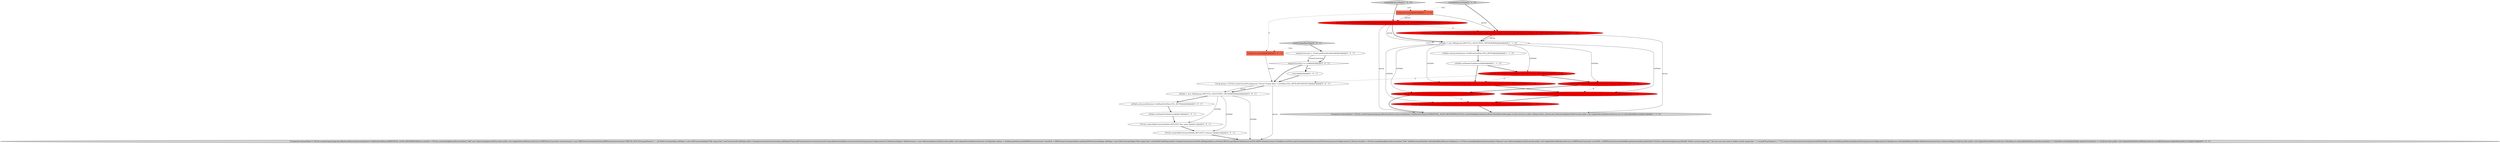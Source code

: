 digraph {
0 [style = filled, label = "refTable = new Table(group,SWT.FULL_SELECTION | SWT.BORDER)@@@4@@@['1', '1', '0']", fillcolor = white, shape = ellipse image = "AAA0AAABBB1BBB"];
3 [style = filled, label = "refTable.setLayoutData(new GridData(GridData.FILL_BOTH))@@@5@@@['1', '1', '0']", fillcolor = white, shape = ellipse image = "AAA0AAABBB1BBB"];
18 [style = filled, label = "uniqueConstraint == null@@@4@@@['0', '0', '1']", fillcolor = white, shape = diamond image = "AAA0AAABBB3BBB"];
4 [style = filled, label = "UIUtils.createTableColumn(refTable,SWT.LEFT,\"Source Datasource\")@@@9@@@['1', '0', '0']", fillcolor = red, shape = ellipse image = "AAA1AAABBB1BBB"];
11 [style = filled, label = "UIUtils.createTableColumn(refTable,SWT.LEFT,DataEditorsMessages.virtual_structure_editor_table_column_columns)@@@8@@@['0', '1', '0']", fillcolor = red, shape = ellipse image = "AAA1AAABBB2BBB"];
15 [style = filled, label = "UIUtils.createTableColumn(ukTable,SWT.LEFT,\"Columns\")@@@12@@@['0', '0', '1']", fillcolor = white, shape = ellipse image = "AAA0AAABBB3BBB"];
16 [style = filled, label = "UIUtils.createTableColumn(ukTable,SWT.LEFT,\"Key name\")@@@11@@@['0', '0', '1']", fillcolor = white, shape = ellipse image = "AAA0AAABBB3BBB"];
25 [style = filled, label = "{Composite buttonsPanel = UIUtils.createComposite(group,3)buttonsPanel.setLayoutData(new GridData(GridData.HORIZONTAL_ALIGN_BEGINNING))Button btnAdd = UIUtils.createDialogButton(buttonsPanel,\"Add\",new SelectionAdapter(){@Override public void widgetSelected(SelectionEvent e){DBVEntityConstraint newConstraint = new DBVEntityConstraint(vEntity,DBSEntityConstraintType.VIRTUAL_KEY,vEntity.getName() + \"_uk\")EditConstraintPage editPage = new EditConstraintPage(\"Edit unique key\",newConstraint)if (editPage.edit()) {changeConstraint(newConstraint,editPage)vEntity.addConstraint(newConstraint)createUniqueKeyItem(ukTable,newConstraint)vEntity.persistConfiguration()}}})SelectionAdapter ukEditListener = new SelectionAdapter(){@Override public void widgetSelected(SelectionEvent e){TableItem ukItem = ukTable.getSelection()(0(DBVEntityConstraint virtualUK = (DBVEntityConstraint)ukItem.getData()EditConstraintPage editPage = new EditConstraintPage(\"Edit unique key\",virtualUK)if (editPage.edit()) {changeConstraint(virtualUK,editPage)ukItem.setText(0,DBUtils.getObjectFullName(virtualUK,DBPEvaluationContext.UI))ukItem.setText(1,getConstraintAttrNames(virtualUK))vEntity.persistConfiguration()}}}Button btnEdit = UIUtils.createDialogButton(buttonsPanel,\"Edit\",ukEditListener)btnEdit.setEnabled(false)Button btnRemove = UIUtils.createDialogButton(buttonsPanel,\"Remove\",new SelectionAdapter(){@Override public void widgetSelected(SelectionEvent e){DBVEntityConstraint virtualUK = (DBVEntityConstraint)ukTable.getSelection()(0(.getData()if (!UIUtils.confirmAction(parent.getShell(),\"Delete virtual unique key\",\"Are you sure you want to delete virtual unique key '\" + virtualUK.getName() + \"'?\")) {return}vEntity.removeConstraint(virtualUK)ukTable.remove(ukTable.getSelectionIndices())vEntity.persistConfiguration()}})btnRemove.setEnabled(false)ukTable.addSelectionListener(new SelectionAdapter(){@Override public void widgetSelected(SelectionEvent e){btnRemove.setEnabled(ukTable.getSelectionIndex() >= 0)btnEdit.setEnabled(ukTable.getSelectionIndex() >= 0)}@Override public void widgetDefaultSelected(SelectionEvent e){ukEditListener.widgetSelected(e)}})}@@@13@@@['0', '0', '1']", fillcolor = lightgray, shape = ellipse image = "AAA0AAABBB3BBB"];
2 [style = filled, label = "{Composite buttonsPanel = UIUtils.createComposite(group,2)buttonsPanel.setLayoutData(new GridData(GridData.HORIZONTAL_ALIGN_BEGINNING))UIUtils.createDialogButton(buttonsPanel,DataEditorsMessages.virtual_structure_editor_dialog_button_refresh,new SelectionAdapter(){@Override public void widgetSelected(SelectionEvent e){}}).setEnabled(false)}@@@10@@@['1', '1', '0']", fillcolor = lightgray, shape = ellipse image = "AAA0AAABBB1BBB"];
21 [style = filled, label = "ukTable.setHeaderVisible(true)@@@10@@@['0', '0', '1']", fillcolor = white, shape = ellipse image = "AAA0AAABBB3BBB"];
19 [style = filled, label = "Group group = UIUtils.createControlGroup(parent,\"Virtual Unique Keys\",1,GridData.FILL_BOTH,SWT.DEFAULT)@@@7@@@['0', '0', '1']", fillcolor = white, shape = ellipse image = "AAA0AAABBB3BBB"];
24 [style = filled, label = "ukTable.setLayoutData(new GridData(GridData.FILL_BOTH))@@@9@@@['0', '0', '1']", fillcolor = white, shape = ellipse image = "AAA0AAABBB3BBB"];
12 [style = filled, label = "UIUtils.createTableColumn(refTable,SWT.LEFT,DataEditorsMessages.virtual_structure_editor_table_column_source_datasource)@@@9@@@['0', '1', '0']", fillcolor = red, shape = ellipse image = "AAA1AAABBB2BBB"];
26 [style = filled, label = "return@@@5@@@['0', '0', '1']", fillcolor = white, shape = ellipse image = "AAA0AAABBB3BBB"];
22 [style = filled, label = "uniqueConstraint = vEntity.getBestIdentifier()@@@3@@@['0', '0', '1']", fillcolor = white, shape = ellipse image = "AAA0AAABBB3BBB"];
23 [style = filled, label = "ukTable = new Table(group,SWT.FULL_SELECTION | SWT.BORDER)@@@8@@@['0', '0', '1']", fillcolor = white, shape = ellipse image = "AAA0AAABBB3BBB"];
9 [style = filled, label = "Group group = UIUtils.createControlGroup(parent,\"Virtual references\",1,GridData.FILL_BOTH,SWT.DEFAULT)@@@3@@@['1', '0', '0']", fillcolor = red, shape = ellipse image = "AAA1AAABBB1BBB"];
7 [style = filled, label = "Composite parent@@@2@@@['1', '1', '0']", fillcolor = tomato, shape = box image = "AAA0AAABBB1BBB"];
5 [style = filled, label = "UIUtils.createTableColumn(refTable,SWT.LEFT,\"Columns\")@@@8@@@['1', '0', '0']", fillcolor = red, shape = ellipse image = "AAA1AAABBB1BBB"];
17 [style = filled, label = "Composite parent@@@2@@@['0', '0', '1']", fillcolor = tomato, shape = box image = "AAA0AAABBB3BBB"];
13 [style = filled, label = "Group group = UIUtils.createControlGroup(parent,DataEditorsMessages.virtual_structure_editor_control_group_references,1,GridData.FILL_BOTH,SWT.DEFAULT)@@@3@@@['0', '1', '0']", fillcolor = red, shape = ellipse image = "AAA1AAABBB2BBB"];
20 [style = filled, label = "createUniqueKeysPage['0', '0', '1']", fillcolor = lightgray, shape = diamond image = "AAA0AAABBB3BBB"];
10 [style = filled, label = "UIUtils.createTableColumn(refTable,SWT.LEFT,DataEditorsMessages.virtual_structure_editor_table_column_source_table)@@@7@@@['0', '1', '0']", fillcolor = red, shape = ellipse image = "AAA1AAABBB2BBB"];
8 [style = filled, label = "createReferencesPage['1', '0', '0']", fillcolor = lightgray, shape = diamond image = "AAA0AAABBB1BBB"];
14 [style = filled, label = "createReferencesPage['0', '1', '0']", fillcolor = lightgray, shape = diamond image = "AAA0AAABBB2BBB"];
1 [style = filled, label = "UIUtils.createTableColumn(refTable,SWT.LEFT,\"Source Table\")@@@7@@@['1', '0', '0']", fillcolor = red, shape = ellipse image = "AAA1AAABBB1BBB"];
6 [style = filled, label = "refTable.setHeaderVisible(true)@@@6@@@['1', '1', '0']", fillcolor = white, shape = ellipse image = "AAA0AAABBB1BBB"];
7->13 [style = solid, label="parent"];
0->10 [style = solid, label="refTable"];
22->18 [style = solid, label="uniqueConstraint"];
13->2 [style = solid, label="group"];
19->23 [style = solid, label="group"];
0->3 [style = bold, label=""];
1->5 [style = bold, label=""];
16->15 [style = bold, label=""];
9->0 [style = bold, label=""];
7->17 [style = dashed, label="0"];
15->25 [style = bold, label=""];
20->17 [style = dotted, label="true"];
18->26 [style = bold, label=""];
1->19 [style = dashed, label="0"];
18->19 [style = bold, label=""];
8->7 [style = dotted, label="true"];
3->6 [style = bold, label=""];
11->12 [style = bold, label=""];
4->2 [style = bold, label=""];
1->10 [style = dashed, label="0"];
26->19 [style = bold, label=""];
23->15 [style = solid, label="ukTable"];
13->0 [style = solid, label="group"];
7->9 [style = solid, label="parent"];
0->4 [style = solid, label="refTable"];
20->22 [style = bold, label=""];
4->12 [style = dashed, label="0"];
17->19 [style = solid, label="parent"];
6->1 [style = bold, label=""];
0->12 [style = solid, label="refTable"];
12->2 [style = bold, label=""];
23->24 [style = bold, label=""];
22->18 [style = bold, label=""];
23->16 [style = solid, label="ukTable"];
5->11 [style = dashed, label="0"];
24->21 [style = bold, label=""];
0->5 [style = solid, label="refTable"];
18->26 [style = dotted, label="true"];
0->11 [style = solid, label="refTable"];
19->23 [style = bold, label=""];
6->10 [style = bold, label=""];
5->4 [style = bold, label=""];
14->7 [style = dotted, label="true"];
9->13 [style = dashed, label="0"];
8->9 [style = bold, label=""];
19->25 [style = solid, label="group"];
23->25 [style = solid, label="ukTable"];
21->16 [style = bold, label=""];
9->0 [style = solid, label="group"];
0->1 [style = solid, label="refTable"];
14->13 [style = bold, label=""];
9->2 [style = solid, label="group"];
13->0 [style = bold, label=""];
10->11 [style = bold, label=""];
}
